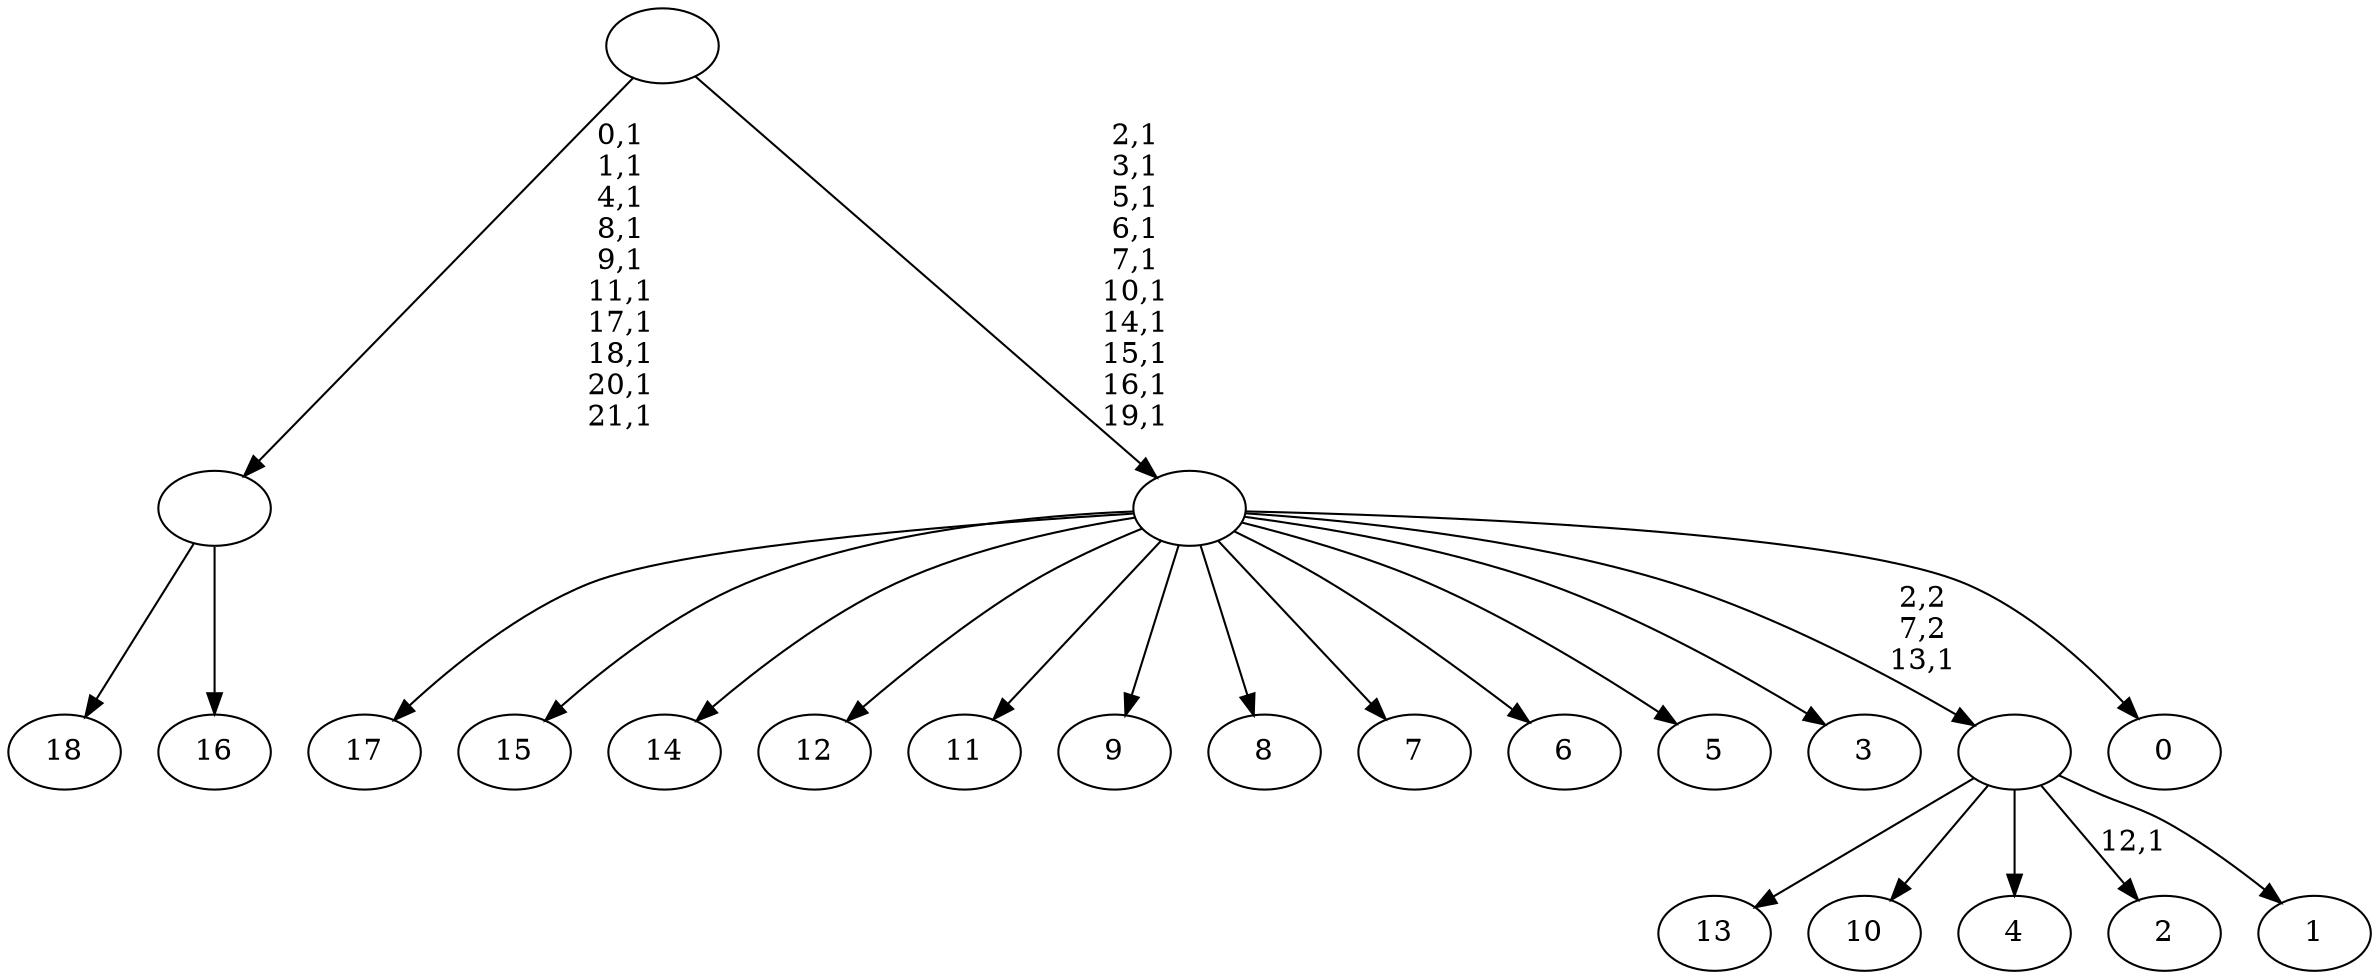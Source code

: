 digraph T {
	41 [label="18"]
	40 [label="17"]
	39 [label="16"]
	38 [label=""]
	28 [label="15"]
	27 [label="14"]
	26 [label="13"]
	25 [label="12"]
	24 [label="11"]
	23 [label="10"]
	22 [label="9"]
	21 [label="8"]
	20 [label="7"]
	19 [label="6"]
	18 [label="5"]
	17 [label="4"]
	16 [label="3"]
	15 [label="2"]
	13 [label="1"]
	12 [label=""]
	11 [label="0"]
	10 [label=""]
	0 [label=""]
	38 -> 41 [label=""]
	38 -> 39 [label=""]
	12 -> 15 [label="12,1"]
	12 -> 26 [label=""]
	12 -> 23 [label=""]
	12 -> 17 [label=""]
	12 -> 13 [label=""]
	10 -> 40 [label=""]
	10 -> 28 [label=""]
	10 -> 27 [label=""]
	10 -> 25 [label=""]
	10 -> 24 [label=""]
	10 -> 22 [label=""]
	10 -> 21 [label=""]
	10 -> 20 [label=""]
	10 -> 19 [label=""]
	10 -> 18 [label=""]
	10 -> 16 [label=""]
	10 -> 12 [label="2,2\n7,2\n13,1"]
	10 -> 11 [label=""]
	0 -> 10 [label="2,1\n3,1\n5,1\n6,1\n7,1\n10,1\n14,1\n15,1\n16,1\n19,1"]
	0 -> 38 [label="0,1\n1,1\n4,1\n8,1\n9,1\n11,1\n17,1\n18,1\n20,1\n21,1"]
}

